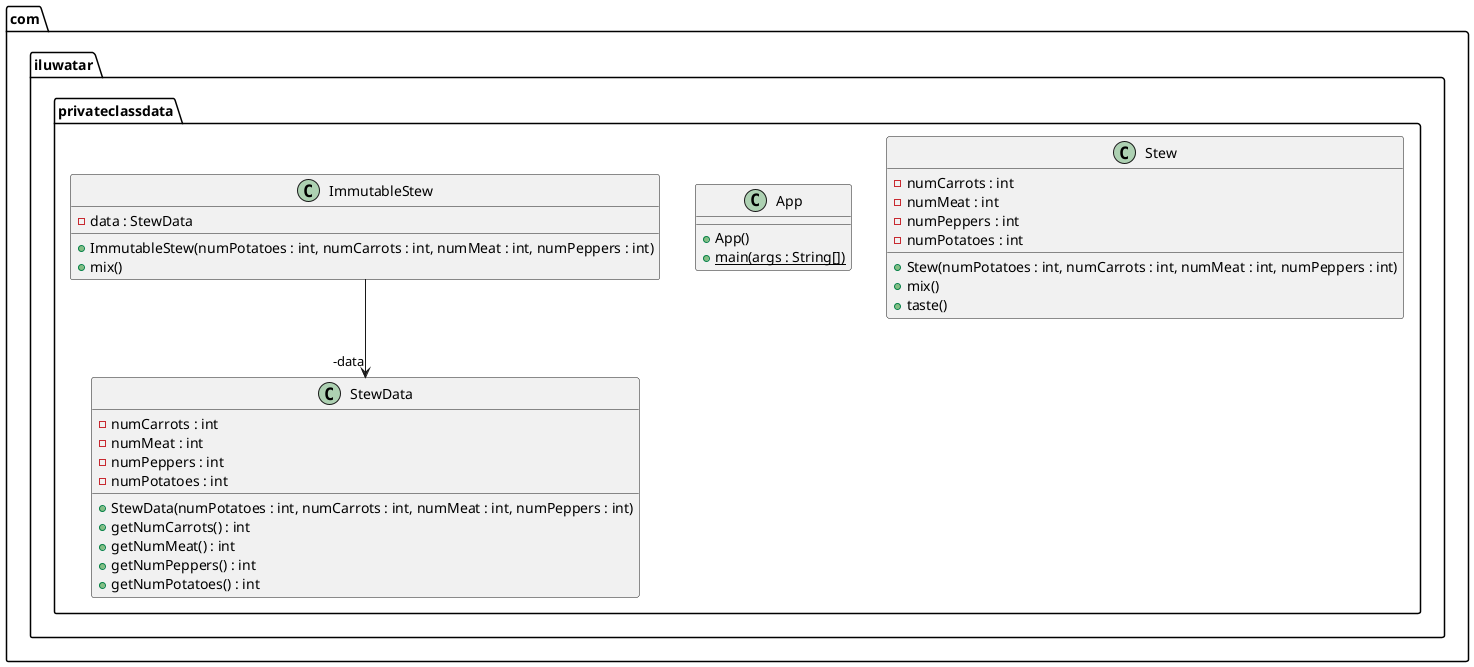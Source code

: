 @startuml
package com.iluwatar.privateclassdata {
  class Stew {
    - numCarrots : int
    - numMeat : int
    - numPeppers : int
    - numPotatoes : int
    + Stew(numPotatoes : int, numCarrots : int, numMeat : int, numPeppers : int)
    + mix()
    + taste()
  }
  class App {
    + App()
    + main(args : String[]) {static}
  }
  class StewData {
    - numCarrots : int
    - numMeat : int
    - numPeppers : int
    - numPotatoes : int
    + StewData(numPotatoes : int, numCarrots : int, numMeat : int, numPeppers : int)
    + getNumCarrots() : int
    + getNumMeat() : int
    + getNumPeppers() : int
    + getNumPotatoes() : int
  }
  class ImmutableStew {
    - data : StewData
    + ImmutableStew(numPotatoes : int, numCarrots : int, numMeat : int, numPeppers : int)
    + mix()
  }
}
ImmutableStew -->  "-data" StewData
@enduml